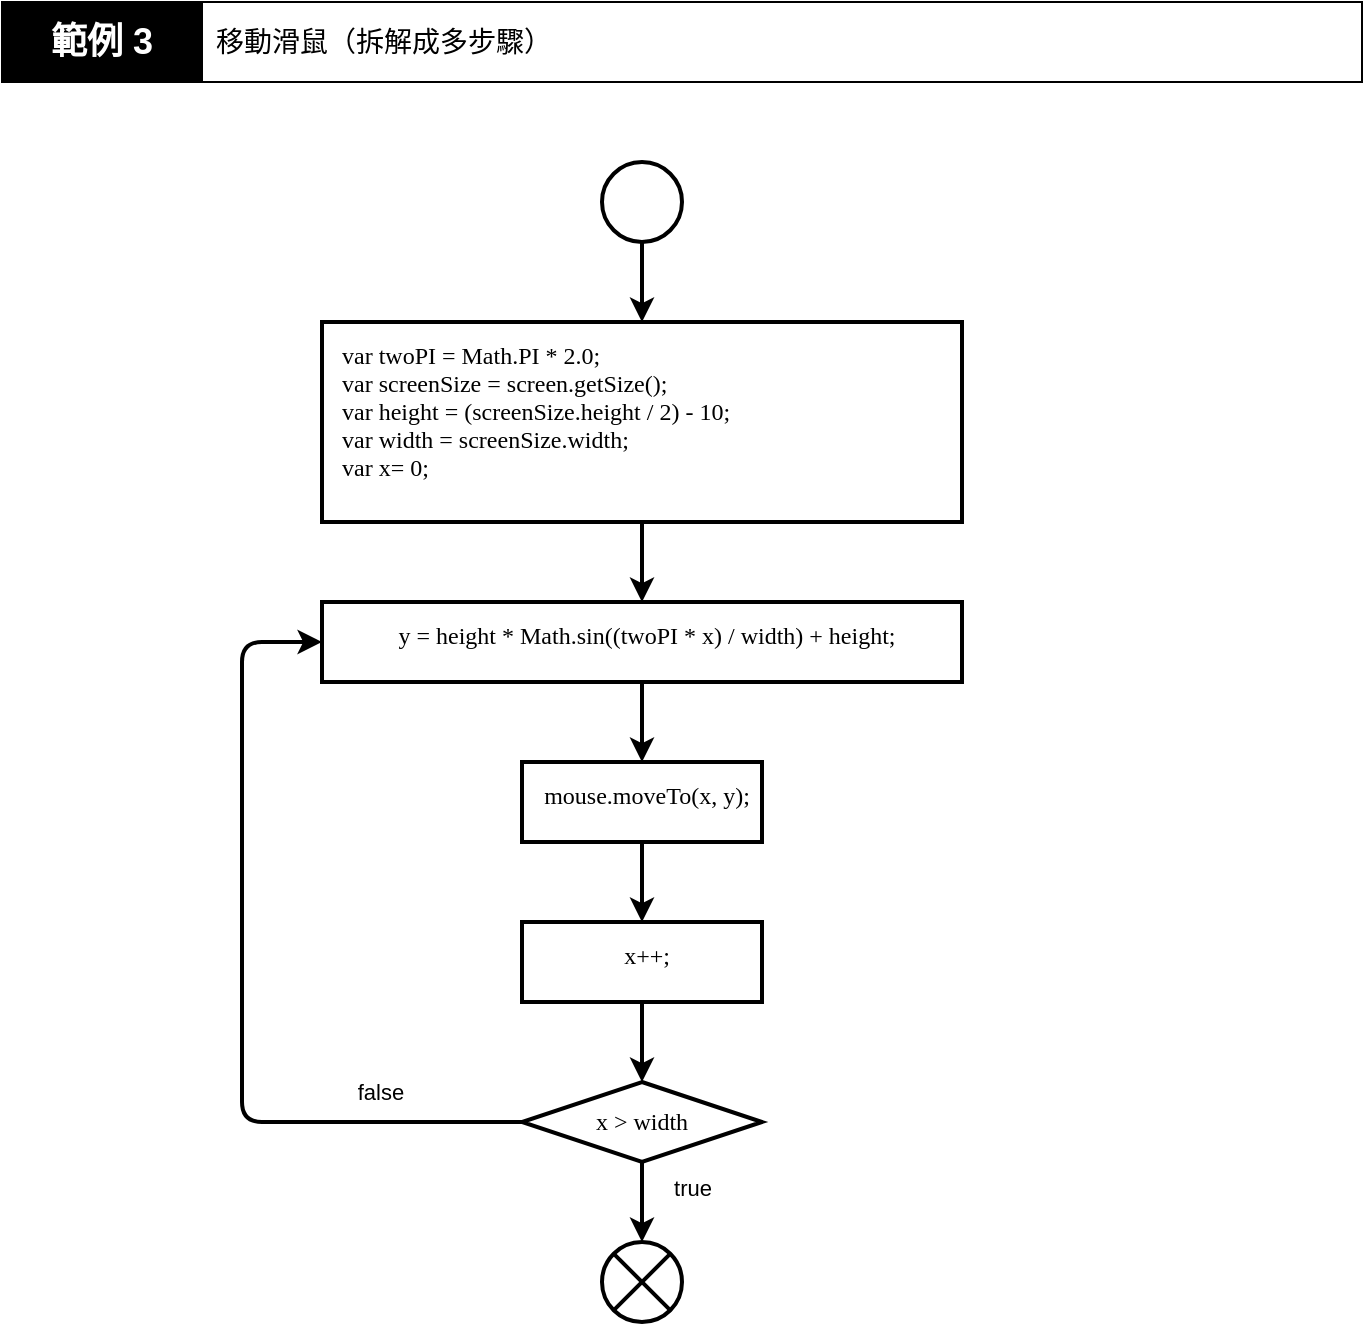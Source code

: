 <mxfile compressed="true" version="20.3.0" type="device"><diagram id="zHJoLA6md0Yeo67uzJwa" name="第1頁"><mxGraphModel dx="1022" dy="539" grid="1" gridSize="5" guides="0" tooltips="1" connect="1" arrows="1" fold="1" page="1" pageScale="1" pageWidth="1169" pageHeight="827" math="0" shadow="0"><root><mxCell id="0"/><mxCell id="1" parent="0"/><mxCell id="m3pfPtTyuK7HYTcpv6uo-1" style="edgeStyle=orthogonalEdgeStyle;rounded=1;sketch=0;orthogonalLoop=1;jettySize=auto;html=1;fontFamily=Courier New;fontSize=12;strokeWidth=2;entryX=0.5;entryY=0;entryDx=0;entryDy=0;entryPerimeter=0;exitX=0.5;exitY=1;exitDx=0;exitDy=0;" parent="1" source="m3pfPtTyuK7HYTcpv6uo-2" target="m3pfPtTyuK7HYTcpv6uo-4" edge="1"><mxGeometry relative="1" as="geometry"><mxPoint x="330" y="20" as="sourcePoint"/><mxPoint x="330" y="80" as="targetPoint"/></mxGeometry></mxCell><object label="" type="ENTRY_POINT" id="m3pfPtTyuK7HYTcpv6uo-2"><mxCell style="ellipse;fontStyle=0;fontSize=12;sketch=0;rounded=1;align=left;fontFamily=Iosevka Fixed;strokeWidth=2;shadow=0;html=0;" parent="1" vertex="1"><mxGeometry x="340" y="100" width="40" height="40" as="geometry"/></mxCell></object><mxCell id="tBGhf6zMUL_7Af1qsQVH-10" style="edgeStyle=orthogonalEdgeStyle;rounded=1;orthogonalLoop=1;jettySize=auto;html=1;entryX=0.5;entryY=0;entryDx=0;entryDy=0;strokeWidth=2;exitX=0.5;exitY=1;exitDx=0;exitDy=0;" parent="1" source="m3pfPtTyuK7HYTcpv6uo-4" target="tBGhf6zMUL_7Af1qsQVH-6" edge="1"><mxGeometry relative="1" as="geometry"/></mxCell><object label="var twoPI = Math.PI * 2.0;&#10;var screenSize = screen.getSize();&#10;var height = (screenSize.height / 2) - 10;&#10;var width = screenSize.width;&#10;var x= 0;" type="PROCESS" id="m3pfPtTyuK7HYTcpv6uo-4"><mxCell style="fontSize=12;fontStyle=0;sketch=0;rounded=0;fontFamily=Iosevka Fixed;align=left;strokeWidth=2;arcSize=7;shadow=0;html=0;spacingLeft=5;verticalAlign=top;spacingTop=0;spacing=5;" parent="1" vertex="1"><mxGeometry x="200" y="180" width="320" height="100" as="geometry"/></mxCell></object><object label="" type="EXIT_POINT" id="m3pfPtTyuK7HYTcpv6uo-22"><mxCell style="shape=sumEllipse;perimeter=ellipsePerimeter;backgroundOutline=1;fontStyle=0;fontSize=16;sketch=0;rounded=1;fontFamily=Iosevka Fixed;align=left;strokeWidth=2;shadow=0;html=0;" parent="1" vertex="1"><mxGeometry x="340" y="640" width="40" height="40" as="geometry"/></mxCell></object><mxCell id="UbTHWvcrtNXVTwTKfJbN-1" value="移動滑鼠（拆解成多步驟）" style="text;html=1;strokeColor=default;fillColor=none;align=left;verticalAlign=middle;whiteSpace=wrap;rounded=0;spacingLeft=5;strokeWidth=1;fontSize=14;movable=1;resizable=1;rotatable=1;deletable=1;editable=1;connectable=1;" parent="1" vertex="1"><mxGeometry x="140" y="20" width="580" height="40" as="geometry"/></mxCell><mxCell id="UbTHWvcrtNXVTwTKfJbN-2" value="範例 3" style="rounded=0;whiteSpace=wrap;html=1;fillColor=#000000;fontColor=#FFFFFF;fontSize=18;fontStyle=1;strokeWidth=1;movable=1;resizable=1;rotatable=1;deletable=1;editable=1;connectable=1;" parent="1" vertex="1"><mxGeometry x="40" y="20" width="100" height="40" as="geometry"/></mxCell><mxCell id="tBGhf6zMUL_7Af1qsQVH-2" style="edgeStyle=orthogonalEdgeStyle;rounded=0;orthogonalLoop=1;jettySize=auto;html=1;entryX=0.5;entryY=0;entryDx=0;entryDy=0;strokeWidth=2;exitX=0.5;exitY=1;exitDx=0;exitDy=0;exitPerimeter=0;" parent="1" source="tBGhf6zMUL_7Af1qsQVH-13" target="m3pfPtTyuK7HYTcpv6uo-22" edge="1"><mxGeometry relative="1" as="geometry"><mxPoint x="360" y="600" as="sourcePoint"/></mxGeometry></mxCell><mxCell id="tBGhf6zMUL_7Af1qsQVH-3" value="true" style="edgeLabel;html=1;align=center;verticalAlign=middle;resizable=0;points=[];" parent="tBGhf6zMUL_7Af1qsQVH-2" vertex="1" connectable="0"><mxGeometry x="-0.35" y="-1" relative="1" as="geometry"><mxPoint x="26" as="offset"/></mxGeometry></mxCell><mxCell id="tBGhf6zMUL_7Af1qsQVH-8" style="edgeStyle=orthogonalEdgeStyle;rounded=1;orthogonalLoop=1;jettySize=auto;html=1;entryX=0;entryY=0.5;entryDx=0;entryDy=0;strokeWidth=2;exitX=0;exitY=0.5;exitDx=0;exitDy=0;exitPerimeter=0;" parent="1" source="tBGhf6zMUL_7Af1qsQVH-13" target="tBGhf6zMUL_7Af1qsQVH-6" edge="1"><mxGeometry relative="1" as="geometry"><mxPoint x="300" y="580" as="sourcePoint"/><Array as="points"><mxPoint x="160" y="580"/><mxPoint x="160" y="340"/></Array></mxGeometry></mxCell><mxCell id="tBGhf6zMUL_7Af1qsQVH-9" value="false" style="edgeLabel;html=1;align=center;verticalAlign=middle;resizable=0;points=[];" parent="tBGhf6zMUL_7Af1qsQVH-8" vertex="1" connectable="0"><mxGeometry x="-0.633" y="1" relative="1" as="geometry"><mxPoint x="6" y="-16" as="offset"/></mxGeometry></mxCell><mxCell id="tBGhf6zMUL_7Af1qsQVH-15" style="edgeStyle=orthogonalEdgeStyle;rounded=1;orthogonalLoop=1;jettySize=auto;html=1;strokeWidth=2;" parent="1" source="tBGhf6zMUL_7Af1qsQVH-4" target="tBGhf6zMUL_7Af1qsQVH-13" edge="1"><mxGeometry relative="1" as="geometry"/></mxCell><object label="x++;" type="PROCESS" id="tBGhf6zMUL_7Af1qsQVH-4"><mxCell style="fontSize=12;fontStyle=0;sketch=0;rounded=0;fontFamily=Iosevka Fixed;align=center;strokeWidth=2;arcSize=7;shadow=0;html=0;spacingLeft=5;verticalAlign=top;spacingTop=0;spacing=5;" parent="1" vertex="1"><mxGeometry x="300" y="480" width="120" height="40" as="geometry"/></mxCell></object><mxCell id="tBGhf6zMUL_7Af1qsQVH-14" style="edgeStyle=orthogonalEdgeStyle;rounded=1;orthogonalLoop=1;jettySize=auto;html=1;strokeWidth=2;" parent="1" source="tBGhf6zMUL_7Af1qsQVH-6" target="tBGhf6zMUL_7Af1qsQVH-7" edge="1"><mxGeometry relative="1" as="geometry"/></mxCell><object label="y = height * Math.sin((twoPI * x) / width) + height;" type="PROCESS" id="tBGhf6zMUL_7Af1qsQVH-6"><mxCell style="fontSize=12;fontStyle=0;sketch=0;rounded=0;fontFamily=Iosevka Fixed;align=center;strokeWidth=2;arcSize=7;shadow=0;html=0;spacingLeft=5;verticalAlign=top;spacingTop=0;spacing=5;" parent="1" vertex="1"><mxGeometry x="200" y="320" width="320" height="40" as="geometry"/></mxCell></object><mxCell id="tBGhf6zMUL_7Af1qsQVH-12" style="edgeStyle=orthogonalEdgeStyle;rounded=1;orthogonalLoop=1;jettySize=auto;html=1;entryX=0.5;entryY=0;entryDx=0;entryDy=0;strokeWidth=2;exitX=0.5;exitY=1;exitDx=0;exitDy=0;" parent="1" source="tBGhf6zMUL_7Af1qsQVH-7" target="tBGhf6zMUL_7Af1qsQVH-4" edge="1"><mxGeometry relative="1" as="geometry"/></mxCell><object label="mouse.moveTo(x, y);" type="PROCESS" id="tBGhf6zMUL_7Af1qsQVH-7"><mxCell style="fontSize=12;fontStyle=0;sketch=0;rounded=0;fontFamily=Iosevka Fixed;align=center;strokeWidth=2;arcSize=7;shadow=0;html=0;spacingLeft=5;verticalAlign=top;spacingTop=0;spacing=5;" parent="1" vertex="1"><mxGeometry x="300" y="400" width="120" height="40" as="geometry"/></mxCell></object><object label="x &gt; width" type="DECISION" id="tBGhf6zMUL_7Af1qsQVH-13"><mxCell style="strokeWidth=2;shape=mxgraph.flowchart.decision;whiteSpace=wrap;rounded=0;shadow=0;fontFamily=Iosevka Fixed;fontSize=12;" parent="1" vertex="1"><mxGeometry x="300" y="560" width="120" height="40" as="geometry"/></mxCell></object></root></mxGraphModel></diagram></mxfile>